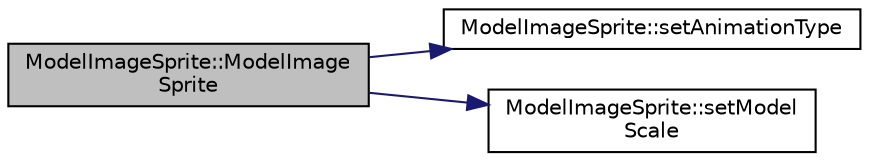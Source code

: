 digraph "ModelImageSprite::ModelImageSprite"
{
 // LATEX_PDF_SIZE
  edge [fontname="Helvetica",fontsize="10",labelfontname="Helvetica",labelfontsize="10"];
  node [fontname="Helvetica",fontsize="10",shape=record];
  rankdir="LR";
  Node1 [label="ModelImageSprite::ModelImage\lSprite",height=0.2,width=0.4,color="black", fillcolor="grey75", style="filled", fontcolor="black",tooltip="Constructor for the Sprite Model"];
  Node1 -> Node2 [color="midnightblue",fontsize="10",style="solid",fontname="Helvetica"];
  Node2 [label="ModelImageSprite::setAnimationType",height=0.2,width=0.4,color="black", fillcolor="white", style="filled",URL="$class_model_image_sprite.html#a7bebb2b537eba80708d1e757140a4820",tooltip="Decides what type of animation to render ..."];
  Node1 -> Node3 [color="midnightblue",fontsize="10",style="solid",fontname="Helvetica"];
  Node3 [label="ModelImageSprite::setModel\lScale",height=0.2,width=0.4,color="black", fillcolor="white", style="filled",URL="$class_model_image_sprite.html#a5a6eca28b5c286ef8fad4321d73e0f96",tooltip="Some models r big, some models r small, this helps determine which one that is ..."];
}
